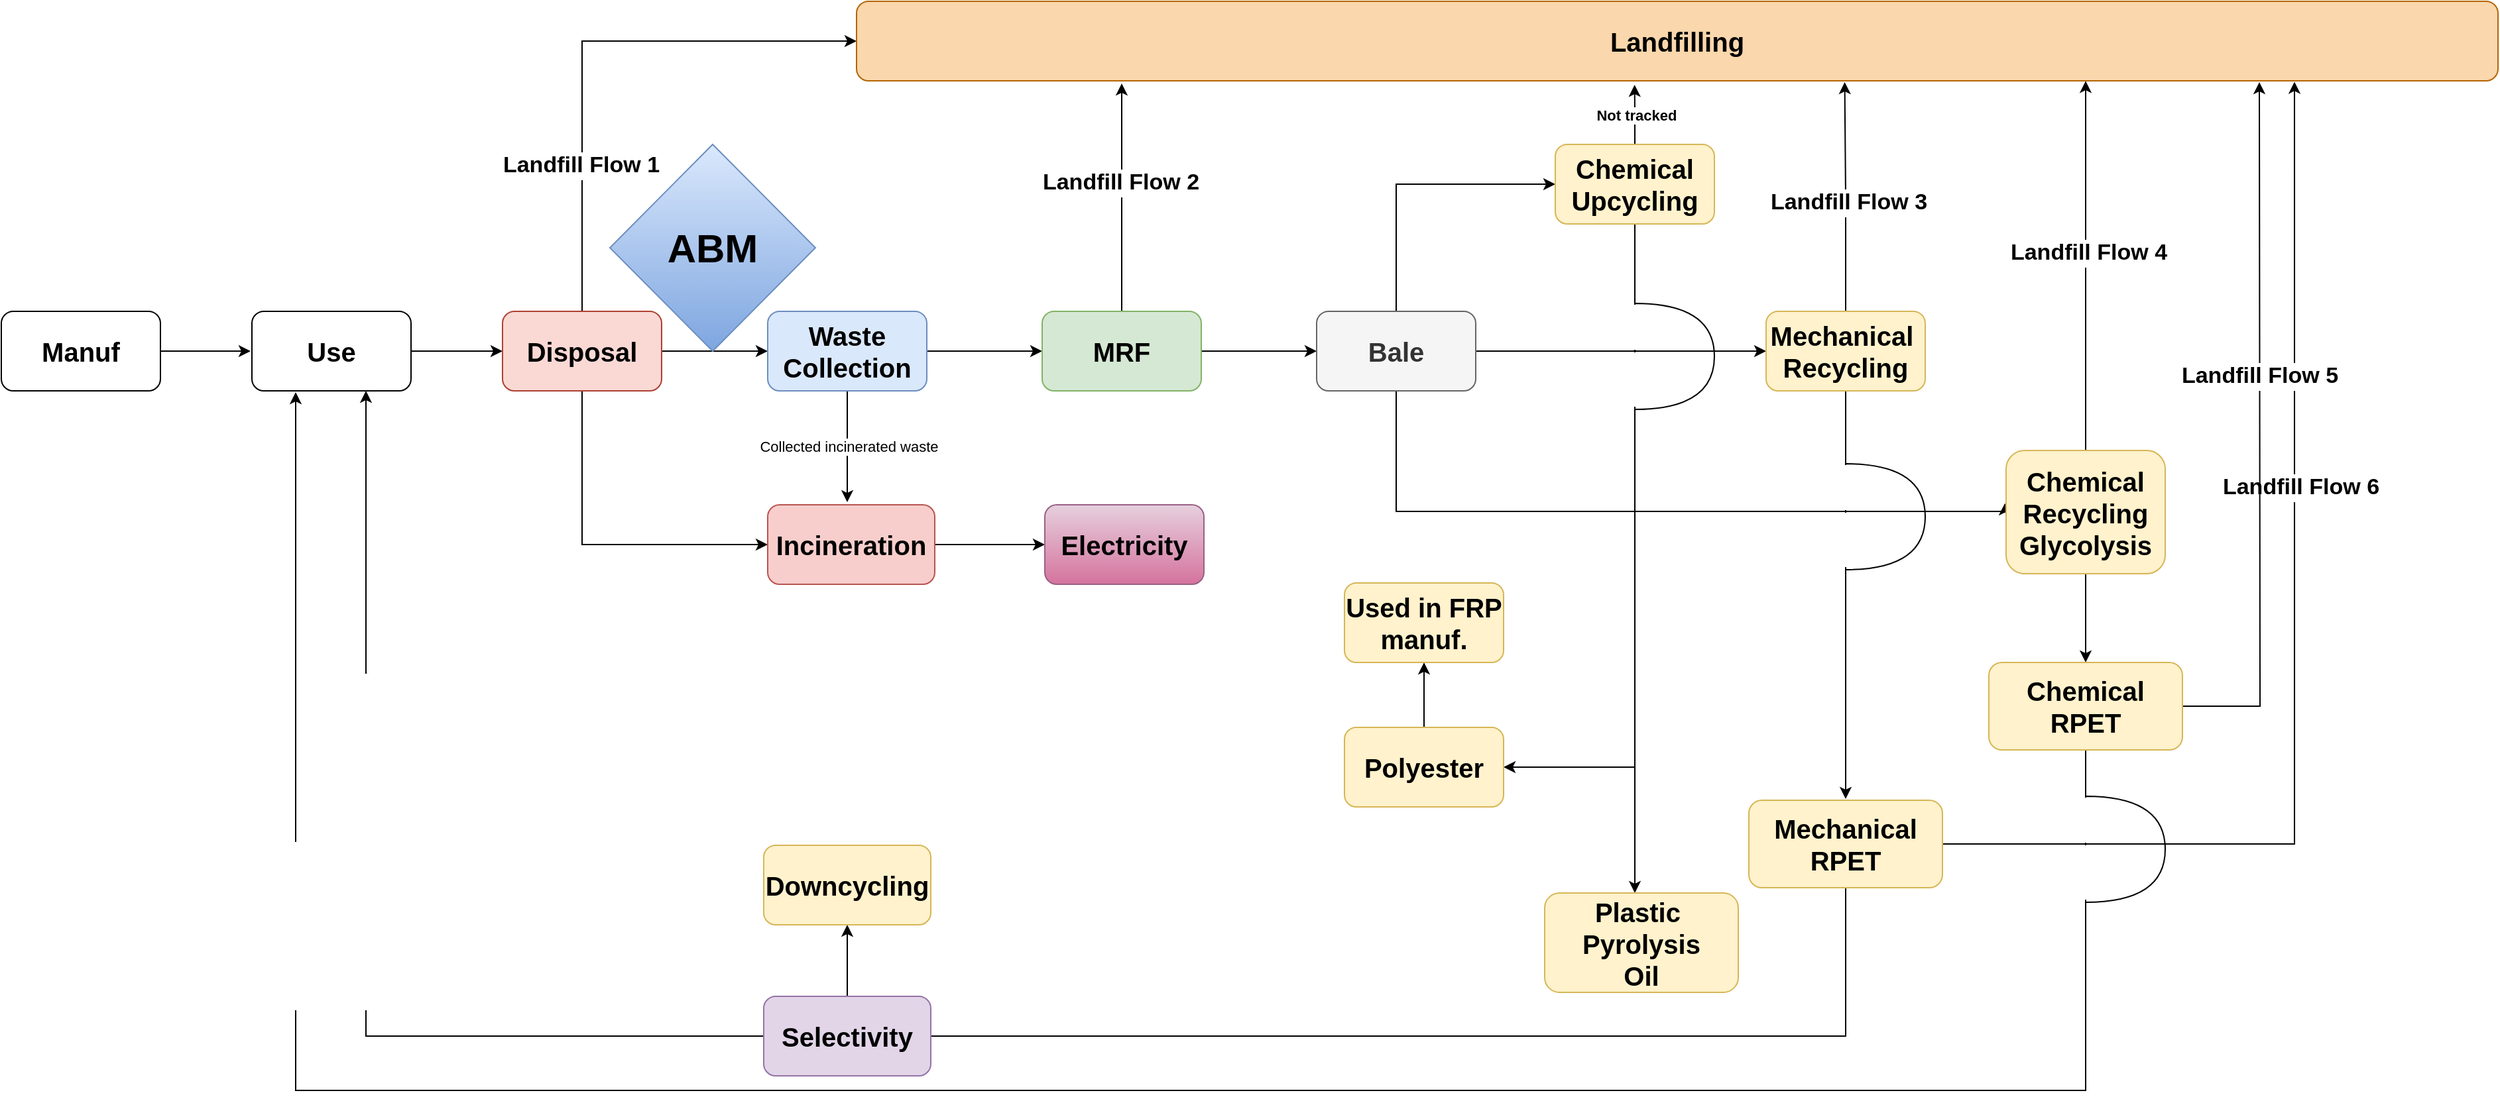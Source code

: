 <mxfile version="20.3.0" type="device"><diagram id="RIcVQEf2kJEXpTSW-b4u" name="Page-1"><mxGraphModel dx="2212" dy="1534" grid="0" gridSize="10" guides="1" tooltips="1" connect="1" arrows="1" fold="1" page="1" pageScale="1" pageWidth="850" pageHeight="1100" math="0" shadow="0"><root><mxCell id="0"/><mxCell id="1" parent="0"/><mxCell id="m8SEwRlr18UaTCKvqi3w-4" style="edgeStyle=orthogonalEdgeStyle;rounded=0;orthogonalLoop=1;jettySize=auto;html=1;" parent="1" source="m8SEwRlr18UaTCKvqi3w-1" edge="1"><mxGeometry relative="1" as="geometry"><mxPoint x="284" y="399" as="targetPoint"/></mxGeometry></mxCell><mxCell id="m8SEwRlr18UaTCKvqi3w-1" value="&lt;font style=&quot;font-size: 20px&quot;&gt;&lt;b&gt;Manuf&lt;/b&gt;&lt;/font&gt;" style="rounded=1;whiteSpace=wrap;html=1;" parent="1" vertex="1"><mxGeometry x="96" y="369" width="120" height="60" as="geometry"/></mxCell><mxCell id="m8SEwRlr18UaTCKvqi3w-5" style="edgeStyle=orthogonalEdgeStyle;rounded=0;orthogonalLoop=1;jettySize=auto;html=1;entryX=0;entryY=0.5;entryDx=0;entryDy=0;" parent="1" source="m8SEwRlr18UaTCKvqi3w-2" target="m8SEwRlr18UaTCKvqi3w-3" edge="1"><mxGeometry relative="1" as="geometry"/></mxCell><mxCell id="m8SEwRlr18UaTCKvqi3w-2" value="&lt;font style=&quot;font-size: 20px&quot;&gt;&lt;b&gt;Use&lt;/b&gt;&lt;/font&gt;" style="rounded=1;whiteSpace=wrap;html=1;" parent="1" vertex="1"><mxGeometry x="285" y="369" width="120" height="60" as="geometry"/></mxCell><mxCell id="m8SEwRlr18UaTCKvqi3w-10" style="edgeStyle=orthogonalEdgeStyle;rounded=0;orthogonalLoop=1;jettySize=auto;html=1;entryX=0;entryY=0.5;entryDx=0;entryDy=0;" parent="1" source="m8SEwRlr18UaTCKvqi3w-3" target="m8SEwRlr18UaTCKvqi3w-6" edge="1"><mxGeometry relative="1" as="geometry"/></mxCell><mxCell id="m8SEwRlr18UaTCKvqi3w-11" style="edgeStyle=orthogonalEdgeStyle;rounded=0;orthogonalLoop=1;jettySize=auto;html=1;entryX=0;entryY=0.5;entryDx=0;entryDy=0;" parent="1" source="m8SEwRlr18UaTCKvqi3w-3" target="m8SEwRlr18UaTCKvqi3w-8" edge="1"><mxGeometry relative="1" as="geometry"><Array as="points"><mxPoint x="534" y="545"/></Array></mxGeometry></mxCell><mxCell id="EY4d_CmeVRCSfLw1MYp2-2" style="edgeStyle=orthogonalEdgeStyle;rounded=0;orthogonalLoop=1;jettySize=auto;html=1;entryX=0;entryY=0.5;entryDx=0;entryDy=0;" parent="1" source="m8SEwRlr18UaTCKvqi3w-3" target="m8SEwRlr18UaTCKvqi3w-7" edge="1"><mxGeometry relative="1" as="geometry"><Array as="points"><mxPoint x="534" y="165"/></Array></mxGeometry></mxCell><mxCell id="SvI5eiA3WThglqbqNqm1-1" value="&lt;b&gt;&lt;font style=&quot;font-size: 17px&quot;&gt;Landfill Flow 1&lt;/font&gt;&lt;/b&gt;" style="edgeLabel;html=1;align=center;verticalAlign=middle;resizable=0;points=[];" parent="EY4d_CmeVRCSfLw1MYp2-2" vertex="1" connectable="0"><mxGeometry x="-0.465" y="1" relative="1" as="geometry"><mxPoint as="offset"/></mxGeometry></mxCell><mxCell id="m8SEwRlr18UaTCKvqi3w-3" value="&lt;font style=&quot;font-size: 20px&quot;&gt;&lt;b&gt;Disposal&lt;/b&gt;&lt;/font&gt;" style="rounded=1;whiteSpace=wrap;html=1;fillColor=#fad9d5;strokeColor=#ae4132;" parent="1" vertex="1"><mxGeometry x="474" y="369" width="120" height="60" as="geometry"/></mxCell><mxCell id="m8SEwRlr18UaTCKvqi3w-15" style="edgeStyle=orthogonalEdgeStyle;rounded=0;orthogonalLoop=1;jettySize=auto;html=1;entryX=0;entryY=0.5;entryDx=0;entryDy=0;" parent="1" source="m8SEwRlr18UaTCKvqi3w-6" target="m8SEwRlr18UaTCKvqi3w-14" edge="1"><mxGeometry relative="1" as="geometry"/></mxCell><mxCell id="9aQ_k65XwakALQ-ypivi-1" value="Collected incinerated waste" style="edgeStyle=orthogonalEdgeStyle;rounded=0;orthogonalLoop=1;jettySize=auto;html=1;" parent="1" source="m8SEwRlr18UaTCKvqi3w-6" edge="1"><mxGeometry relative="1" as="geometry"><mxPoint x="734" y="513" as="targetPoint"/></mxGeometry></mxCell><mxCell id="m8SEwRlr18UaTCKvqi3w-6" value="&lt;font style=&quot;font-size: 20px&quot;&gt;&lt;b&gt;Waste Collection&lt;/b&gt;&lt;/font&gt;" style="rounded=1;whiteSpace=wrap;html=1;fillColor=#dae8fc;strokeColor=#6c8ebf;" parent="1" vertex="1"><mxGeometry x="674" y="369" width="120" height="60" as="geometry"/></mxCell><mxCell id="m8SEwRlr18UaTCKvqi3w-7" value="&lt;font style=&quot;font-size: 20px&quot;&gt;&lt;b&gt;Landfilling&lt;/b&gt;&lt;/font&gt;" style="rounded=1;whiteSpace=wrap;html=1;fillColor=#fad7ac;strokeColor=#b46504;" parent="1" vertex="1"><mxGeometry x="741" y="135" width="1238" height="60" as="geometry"/></mxCell><mxCell id="m8SEwRlr18UaTCKvqi3w-13" style="edgeStyle=orthogonalEdgeStyle;rounded=0;orthogonalLoop=1;jettySize=auto;html=1;" parent="1" source="m8SEwRlr18UaTCKvqi3w-8" target="m8SEwRlr18UaTCKvqi3w-12" edge="1"><mxGeometry relative="1" as="geometry"/></mxCell><mxCell id="m8SEwRlr18UaTCKvqi3w-8" value="&lt;font style=&quot;font-size: 20px&quot;&gt;&lt;b&gt;Incineration&lt;/b&gt;&lt;/font&gt;" style="rounded=1;whiteSpace=wrap;html=1;fillColor=#f8cecc;strokeColor=#b85450;" parent="1" vertex="1"><mxGeometry x="674" y="515" width="126" height="60" as="geometry"/></mxCell><mxCell id="m8SEwRlr18UaTCKvqi3w-12" value="&lt;font style=&quot;font-size: 20px&quot;&gt;&lt;b&gt;Electricity&lt;/b&gt;&lt;/font&gt;" style="rounded=1;whiteSpace=wrap;html=1;fillColor=#e6d0de;gradientColor=#d5739d;strokeColor=#996185;" parent="1" vertex="1"><mxGeometry x="883" y="515" width="120" height="60" as="geometry"/></mxCell><mxCell id="EY4d_CmeVRCSfLw1MYp2-1" style="edgeStyle=orthogonalEdgeStyle;rounded=0;orthogonalLoop=1;jettySize=auto;html=1;" parent="1" source="m8SEwRlr18UaTCKvqi3w-14" edge="1"><mxGeometry relative="1" as="geometry"><mxPoint x="941" y="197" as="targetPoint"/></mxGeometry></mxCell><mxCell id="SvI5eiA3WThglqbqNqm1-2" value="&lt;b&gt;&lt;font style=&quot;font-size: 17px&quot;&gt;Landfill Flow 2&lt;/font&gt;&lt;/b&gt;" style="edgeLabel;html=1;align=center;verticalAlign=middle;resizable=0;points=[];" parent="EY4d_CmeVRCSfLw1MYp2-1" vertex="1" connectable="0"><mxGeometry x="0.128" y="2" relative="1" as="geometry"><mxPoint as="offset"/></mxGeometry></mxCell><mxCell id="EY4d_CmeVRCSfLw1MYp2-4" style="edgeStyle=orthogonalEdgeStyle;rounded=0;orthogonalLoop=1;jettySize=auto;html=1;entryX=0;entryY=0.5;entryDx=0;entryDy=0;" parent="1" source="m8SEwRlr18UaTCKvqi3w-14" target="EY4d_CmeVRCSfLw1MYp2-3" edge="1"><mxGeometry relative="1" as="geometry"/></mxCell><mxCell id="m8SEwRlr18UaTCKvqi3w-14" value="&lt;font style=&quot;font-size: 20px&quot;&gt;&lt;b&gt;MRF&lt;/b&gt;&lt;/font&gt;" style="rounded=1;whiteSpace=wrap;html=1;fillColor=#d5e8d4;strokeColor=#82b366;" parent="1" vertex="1"><mxGeometry x="881" y="369" width="120" height="60" as="geometry"/></mxCell><mxCell id="EY4d_CmeVRCSfLw1MYp2-8" style="edgeStyle=orthogonalEdgeStyle;rounded=0;orthogonalLoop=1;jettySize=auto;html=1;entryX=0;entryY=0.5;entryDx=0;entryDy=0;" parent="1" source="EY4d_CmeVRCSfLw1MYp2-3" target="EY4d_CmeVRCSfLw1MYp2-5" edge="1"><mxGeometry relative="1" as="geometry"><Array as="points"><mxPoint x="1148" y="273"/></Array></mxGeometry></mxCell><mxCell id="EY4d_CmeVRCSfLw1MYp2-9" style="edgeStyle=orthogonalEdgeStyle;rounded=0;orthogonalLoop=1;jettySize=auto;html=1;entryX=0;entryY=0.5;entryDx=0;entryDy=0;" parent="1" source="EY4d_CmeVRCSfLw1MYp2-3" target="EY4d_CmeVRCSfLw1MYp2-6" edge="1"><mxGeometry relative="1" as="geometry"/></mxCell><mxCell id="EY4d_CmeVRCSfLw1MYp2-40" style="edgeStyle=orthogonalEdgeStyle;rounded=0;orthogonalLoop=1;jettySize=auto;html=1;entryX=-0.008;entryY=0.429;entryDx=0;entryDy=0;entryPerimeter=0;" parent="1" source="EY4d_CmeVRCSfLw1MYp2-3" target="EY4d_CmeVRCSfLw1MYp2-7" edge="1"><mxGeometry relative="1" as="geometry"><Array as="points"><mxPoint x="1148" y="520"/></Array></mxGeometry></mxCell><mxCell id="EY4d_CmeVRCSfLw1MYp2-3" value="&lt;span style=&quot;font-size: 20px&quot;&gt;&lt;b&gt;Bale&lt;/b&gt;&lt;/span&gt;" style="rounded=1;whiteSpace=wrap;html=1;fillColor=#f5f5f5;fontColor=#333333;strokeColor=#666666;" parent="1" vertex="1"><mxGeometry x="1088" y="369" width="120" height="60" as="geometry"/></mxCell><mxCell id="EY4d_CmeVRCSfLw1MYp2-11" style="edgeStyle=orthogonalEdgeStyle;rounded=0;orthogonalLoop=1;jettySize=auto;html=1;entryX=0.474;entryY=1.05;entryDx=0;entryDy=0;entryPerimeter=0;" parent="1" source="EY4d_CmeVRCSfLw1MYp2-5" target="m8SEwRlr18UaTCKvqi3w-7" edge="1"><mxGeometry relative="1" as="geometry"/></mxCell><mxCell id="SvI5eiA3WThglqbqNqm1-3" value="&lt;b&gt;Not tracked&lt;/b&gt;" style="edgeLabel;html=1;align=center;verticalAlign=middle;resizable=0;points=[];" parent="EY4d_CmeVRCSfLw1MYp2-11" vertex="1" connectable="0"><mxGeometry x="-0.071" y="-1" relative="1" as="geometry"><mxPoint y="-1" as="offset"/></mxGeometry></mxCell><mxCell id="EY4d_CmeVRCSfLw1MYp2-14" style="edgeStyle=orthogonalEdgeStyle;rounded=0;orthogonalLoop=1;jettySize=auto;html=1;" parent="1" source="EY4d_CmeVRCSfLw1MYp2-5" edge="1"><mxGeometry relative="1" as="geometry"><mxPoint x="1328" y="808" as="targetPoint"/></mxGeometry></mxCell><mxCell id="wrrbROwKhWR1qwdz22U5-3" style="edgeStyle=orthogonalEdgeStyle;rounded=0;orthogonalLoop=1;jettySize=auto;html=1;entryX=1;entryY=0.5;entryDx=0;entryDy=0;" edge="1" parent="1" source="EY4d_CmeVRCSfLw1MYp2-5" target="WZRTOM3MsLwxgLkffJcS-2"><mxGeometry relative="1" as="geometry"><Array as="points"><mxPoint x="1328" y="713"/></Array></mxGeometry></mxCell><mxCell id="EY4d_CmeVRCSfLw1MYp2-5" value="&lt;span style=&quot;font-size: 20px&quot;&gt;&lt;b&gt;Chemical&lt;br&gt;Upcycling&lt;br&gt;&lt;/b&gt;&lt;/span&gt;" style="rounded=1;whiteSpace=wrap;html=1;fillColor=#fff2cc;strokeColor=#d6b656;" parent="1" vertex="1"><mxGeometry x="1268" y="243" width="120" height="60" as="geometry"/></mxCell><mxCell id="EY4d_CmeVRCSfLw1MYp2-12" style="edgeStyle=orthogonalEdgeStyle;rounded=0;orthogonalLoop=1;jettySize=auto;html=1;entryX=0.602;entryY=1.017;entryDx=0;entryDy=0;entryPerimeter=0;" parent="1" source="EY4d_CmeVRCSfLw1MYp2-6" target="m8SEwRlr18UaTCKvqi3w-7" edge="1"><mxGeometry relative="1" as="geometry"/></mxCell><mxCell id="SvI5eiA3WThglqbqNqm1-4" value="&lt;b&gt;&lt;font style=&quot;font-size: 17px&quot;&gt;Landfill Flow 3&lt;/font&gt;&lt;/b&gt;" style="edgeLabel;html=1;align=center;verticalAlign=middle;resizable=0;points=[];" parent="EY4d_CmeVRCSfLw1MYp2-12" vertex="1" connectable="0"><mxGeometry x="-0.056" y="-2" relative="1" as="geometry"><mxPoint as="offset"/></mxGeometry></mxCell><mxCell id="EY4d_CmeVRCSfLw1MYp2-26" style="edgeStyle=orthogonalEdgeStyle;rounded=0;orthogonalLoop=1;jettySize=auto;html=1;" parent="1" source="EY4d_CmeVRCSfLw1MYp2-6" edge="1"><mxGeometry relative="1" as="geometry"><mxPoint x="1487" y="737" as="targetPoint"/></mxGeometry></mxCell><mxCell id="EY4d_CmeVRCSfLw1MYp2-6" value="&lt;b style=&quot;font-size: 20px&quot;&gt;Mechanical&amp;nbsp;&lt;br&gt;Recycling&lt;/b&gt;" style="rounded=1;whiteSpace=wrap;html=1;fillColor=#fff2cc;strokeColor=#d6b656;" parent="1" vertex="1"><mxGeometry x="1427" y="369" width="120" height="60" as="geometry"/></mxCell><mxCell id="EY4d_CmeVRCSfLw1MYp2-13" style="edgeStyle=orthogonalEdgeStyle;rounded=0;orthogonalLoop=1;jettySize=auto;html=1;entryX=0.748;entryY=1.002;entryDx=0;entryDy=0;entryPerimeter=0;" parent="1" source="EY4d_CmeVRCSfLw1MYp2-7" target="m8SEwRlr18UaTCKvqi3w-7" edge="1"><mxGeometry relative="1" as="geometry"><mxPoint x="1668" y="200" as="targetPoint"/><Array as="points"><mxPoint x="1668" y="195"/></Array></mxGeometry></mxCell><mxCell id="SvI5eiA3WThglqbqNqm1-5" value="&lt;b&gt;&lt;font style=&quot;font-size: 17px&quot;&gt;Landfill Flow 4&lt;/font&gt;&lt;/b&gt;" style="edgeLabel;html=1;align=center;verticalAlign=middle;resizable=0;points=[];" parent="EY4d_CmeVRCSfLw1MYp2-13" vertex="1" connectable="0"><mxGeometry x="0.064" y="-2" relative="1" as="geometry"><mxPoint as="offset"/></mxGeometry></mxCell><mxCell id="EY4d_CmeVRCSfLw1MYp2-30" style="edgeStyle=orthogonalEdgeStyle;rounded=0;orthogonalLoop=1;jettySize=auto;html=1;" parent="1" source="EY4d_CmeVRCSfLw1MYp2-7" target="EY4d_CmeVRCSfLw1MYp2-29" edge="1"><mxGeometry relative="1" as="geometry"/></mxCell><mxCell id="EY4d_CmeVRCSfLw1MYp2-7" value="&lt;span style=&quot;font-size: 20px&quot;&gt;&lt;b&gt;Chemical Recycling&lt;br&gt;Glycolysis&lt;br&gt;&lt;/b&gt;&lt;/span&gt;" style="rounded=1;whiteSpace=wrap;html=1;fillColor=#fff2cc;strokeColor=#d6b656;" parent="1" vertex="1"><mxGeometry x="1608" y="474" width="120" height="93" as="geometry"/></mxCell><mxCell id="EY4d_CmeVRCSfLw1MYp2-19" value="" style="group" parent="1" vertex="1" connectable="0"><mxGeometry x="1323" y="363" width="73" height="80" as="geometry"/></mxCell><mxCell id="EY4d_CmeVRCSfLw1MYp2-15" value="" style="shape=or;whiteSpace=wrap;html=1;" parent="EY4d_CmeVRCSfLw1MYp2-19" vertex="1"><mxGeometry x="5" width="60" height="80" as="geometry"/></mxCell><mxCell id="EY4d_CmeVRCSfLw1MYp2-16" value="" style="rounded=0;whiteSpace=wrap;html=1;strokeColor=none;" parent="EY4d_CmeVRCSfLw1MYp2-19" vertex="1"><mxGeometry x="2" y="1" width="8" height="34" as="geometry"/></mxCell><mxCell id="EY4d_CmeVRCSfLw1MYp2-17" value="" style="rounded=0;whiteSpace=wrap;html=1;strokeColor=none;" parent="EY4d_CmeVRCSfLw1MYp2-19" vertex="1"><mxGeometry x="1" y="37" width="8" height="41" as="geometry"/></mxCell><mxCell id="EY4d_CmeVRCSfLw1MYp2-18" value="" style="endArrow=none;html=1;" parent="EY4d_CmeVRCSfLw1MYp2-19" edge="1"><mxGeometry width="50" height="50" relative="1" as="geometry"><mxPoint y="36" as="sourcePoint"/><mxPoint x="73" y="36" as="targetPoint"/></mxGeometry></mxCell><mxCell id="EY4d_CmeVRCSfLw1MYp2-20" value="&lt;span style=&quot;font-size: 20px&quot;&gt;&lt;b&gt;Plastic&amp;nbsp;&lt;br&gt;Pyrolysis&lt;br&gt;Oil&lt;br&gt;&lt;/b&gt;&lt;/span&gt;" style="rounded=1;whiteSpace=wrap;html=1;fillColor=#fff2cc;strokeColor=#d6b656;" parent="1" vertex="1"><mxGeometry x="1260" y="808" width="146" height="75" as="geometry"/></mxCell><mxCell id="EY4d_CmeVRCSfLw1MYp2-21" value="" style="group" parent="1" vertex="1" connectable="0"><mxGeometry x="1482" y="484" width="73" height="80" as="geometry"/></mxCell><mxCell id="EY4d_CmeVRCSfLw1MYp2-22" value="" style="shape=or;whiteSpace=wrap;html=1;" parent="EY4d_CmeVRCSfLw1MYp2-21" vertex="1"><mxGeometry x="5" width="60" height="80" as="geometry"/></mxCell><mxCell id="EY4d_CmeVRCSfLw1MYp2-23" value="" style="rounded=0;whiteSpace=wrap;html=1;strokeColor=none;" parent="EY4d_CmeVRCSfLw1MYp2-21" vertex="1"><mxGeometry x="2" y="1" width="8" height="34" as="geometry"/></mxCell><mxCell id="EY4d_CmeVRCSfLw1MYp2-24" value="" style="rounded=0;whiteSpace=wrap;html=1;strokeColor=none;" parent="EY4d_CmeVRCSfLw1MYp2-21" vertex="1"><mxGeometry x="1" y="37" width="8" height="41" as="geometry"/></mxCell><mxCell id="EY4d_CmeVRCSfLw1MYp2-25" value="" style="endArrow=none;html=1;" parent="EY4d_CmeVRCSfLw1MYp2-21" edge="1"><mxGeometry width="50" height="50" relative="1" as="geometry"><mxPoint y="36" as="sourcePoint"/><mxPoint x="73" y="36" as="targetPoint"/></mxGeometry></mxCell><mxCell id="EY4d_CmeVRCSfLw1MYp2-32" style="edgeStyle=orthogonalEdgeStyle;rounded=0;orthogonalLoop=1;jettySize=auto;html=1;entryX=0.876;entryY=1.012;entryDx=0;entryDy=0;entryPerimeter=0;" parent="1" source="EY4d_CmeVRCSfLw1MYp2-27" target="m8SEwRlr18UaTCKvqi3w-7" edge="1"><mxGeometry relative="1" as="geometry"><mxPoint x="1826" y="197" as="targetPoint"/><Array as="points"><mxPoint x="1826" y="771"/></Array></mxGeometry></mxCell><mxCell id="SvI5eiA3WThglqbqNqm1-7" value="&lt;b&gt;&lt;font style=&quot;font-size: 17px&quot;&gt;Landfill Flow 6&lt;/font&gt;&lt;/b&gt;" style="edgeLabel;html=1;align=center;verticalAlign=middle;resizable=0;points=[];" parent="EY4d_CmeVRCSfLw1MYp2-32" vertex="1" connectable="0"><mxGeometry x="0.271" y="-4" relative="1" as="geometry"><mxPoint as="offset"/></mxGeometry></mxCell><mxCell id="EY4d_CmeVRCSfLw1MYp2-33" style="edgeStyle=orthogonalEdgeStyle;rounded=0;orthogonalLoop=1;jettySize=auto;html=1;" parent="1" source="EY4d_CmeVRCSfLw1MYp2-27" edge="1"><mxGeometry relative="1" as="geometry"><mxPoint x="371" y="429" as="targetPoint"/><Array as="points"><mxPoint x="1487" y="916"/><mxPoint x="371" y="916"/></Array></mxGeometry></mxCell><mxCell id="EY4d_CmeVRCSfLw1MYp2-27" value="&lt;span style=&quot;font-size: 20px&quot;&gt;&lt;b&gt;Mechanical RPET&lt;br&gt;&lt;/b&gt;&lt;/span&gt;" style="rounded=1;whiteSpace=wrap;html=1;fillColor=#fff2cc;strokeColor=#d6b656;" parent="1" vertex="1"><mxGeometry x="1414" y="738" width="146" height="66" as="geometry"/></mxCell><mxCell id="EY4d_CmeVRCSfLw1MYp2-31" style="edgeStyle=orthogonalEdgeStyle;rounded=0;orthogonalLoop=1;jettySize=auto;html=1;" parent="1" source="EY4d_CmeVRCSfLw1MYp2-29" edge="1"><mxGeometry relative="1" as="geometry"><mxPoint x="1799" y="196" as="targetPoint"/></mxGeometry></mxCell><mxCell id="SvI5eiA3WThglqbqNqm1-6" value="&lt;b&gt;&lt;font style=&quot;font-size: 17px&quot;&gt;Landfill Flow 5&lt;/font&gt;&lt;/b&gt;" style="edgeLabel;html=1;align=center;verticalAlign=middle;resizable=0;points=[];" parent="EY4d_CmeVRCSfLw1MYp2-31" vertex="1" connectable="0"><mxGeometry x="0.161" relative="1" as="geometry"><mxPoint as="offset"/></mxGeometry></mxCell><mxCell id="EY4d_CmeVRCSfLw1MYp2-34" style="edgeStyle=orthogonalEdgeStyle;rounded=0;orthogonalLoop=1;jettySize=auto;html=1;" parent="1" source="EY4d_CmeVRCSfLw1MYp2-29" edge="1"><mxGeometry relative="1" as="geometry"><mxPoint x="318" y="430" as="targetPoint"/><Array as="points"><mxPoint x="1668" y="957"/><mxPoint x="318" y="957"/></Array></mxGeometry></mxCell><mxCell id="EY4d_CmeVRCSfLw1MYp2-29" value="&lt;span style=&quot;font-size: 20px&quot;&gt;&lt;b&gt;Chemical RPET&lt;br&gt;&lt;/b&gt;&lt;/span&gt;" style="rounded=1;whiteSpace=wrap;html=1;fillColor=#fff2cc;strokeColor=#d6b656;" parent="1" vertex="1"><mxGeometry x="1595" y="634" width="146" height="66" as="geometry"/></mxCell><mxCell id="EY4d_CmeVRCSfLw1MYp2-35" value="" style="group" parent="1" vertex="1" connectable="0"><mxGeometry x="1663" y="735" width="73" height="80" as="geometry"/></mxCell><mxCell id="EY4d_CmeVRCSfLw1MYp2-36" value="" style="shape=or;whiteSpace=wrap;html=1;" parent="EY4d_CmeVRCSfLw1MYp2-35" vertex="1"><mxGeometry x="5" width="60" height="80" as="geometry"/></mxCell><mxCell id="EY4d_CmeVRCSfLw1MYp2-37" value="" style="rounded=0;whiteSpace=wrap;html=1;strokeColor=none;" parent="EY4d_CmeVRCSfLw1MYp2-35" vertex="1"><mxGeometry x="2" y="1" width="8" height="34" as="geometry"/></mxCell><mxCell id="EY4d_CmeVRCSfLw1MYp2-38" value="" style="rounded=0;whiteSpace=wrap;html=1;strokeColor=none;" parent="EY4d_CmeVRCSfLw1MYp2-35" vertex="1"><mxGeometry x="1" y="37" width="8" height="41" as="geometry"/></mxCell><mxCell id="EY4d_CmeVRCSfLw1MYp2-39" value="" style="endArrow=none;html=1;" parent="EY4d_CmeVRCSfLw1MYp2-35" edge="1"><mxGeometry width="50" height="50" relative="1" as="geometry"><mxPoint y="36" as="sourcePoint"/><mxPoint x="73" y="36" as="targetPoint"/></mxGeometry></mxCell><mxCell id="wrrbROwKhWR1qwdz22U5-2" style="edgeStyle=orthogonalEdgeStyle;rounded=0;orthogonalLoop=1;jettySize=auto;html=1;entryX=0.5;entryY=1;entryDx=0;entryDy=0;" edge="1" parent="1" source="WZRTOM3MsLwxgLkffJcS-2" target="wrrbROwKhWR1qwdz22U5-1"><mxGeometry relative="1" as="geometry"/></mxCell><mxCell id="WZRTOM3MsLwxgLkffJcS-2" value="&lt;span style=&quot;font-size: 20px&quot;&gt;&lt;b&gt;Polyester&lt;br&gt;&lt;/b&gt;&lt;/span&gt;" style="rounded=1;whiteSpace=wrap;html=1;fillColor=#fff2cc;strokeColor=#d6b656;" parent="1" vertex="1"><mxGeometry x="1109" y="683" width="120" height="60" as="geometry"/></mxCell><mxCell id="wrrbROwKhWR1qwdz22U5-1" value="&lt;span style=&quot;font-size: 20px&quot;&gt;&lt;b&gt;Used in FRP manuf.&lt;br&gt;&lt;/b&gt;&lt;/span&gt;" style="rounded=1;whiteSpace=wrap;html=1;fillColor=#fff2cc;strokeColor=#d6b656;" vertex="1" parent="1"><mxGeometry x="1109" y="574" width="120" height="60" as="geometry"/></mxCell><mxCell id="wrrbROwKhWR1qwdz22U5-4" value="&lt;b&gt;&lt;font style=&quot;font-size: 30px;&quot;&gt;ABM&lt;/font&gt;&lt;/b&gt;" style="rhombus;whiteSpace=wrap;html=1;fillColor=#dae8fc;gradientColor=#7ea6e0;strokeColor=#6c8ebf;" vertex="1" parent="1"><mxGeometry x="555" y="243" width="155" height="156" as="geometry"/></mxCell><mxCell id="wrrbROwKhWR1qwdz22U5-8" style="edgeStyle=orthogonalEdgeStyle;rounded=0;orthogonalLoop=1;jettySize=auto;html=1;entryX=0.5;entryY=1;entryDx=0;entryDy=0;fontSize=30;" edge="1" parent="1" source="wrrbROwKhWR1qwdz22U5-6" target="wrrbROwKhWR1qwdz22U5-7"><mxGeometry relative="1" as="geometry"/></mxCell><mxCell id="wrrbROwKhWR1qwdz22U5-6" value="&lt;font style=&quot;font-size: 20px&quot;&gt;&lt;b&gt;Selectivity&lt;/b&gt;&lt;/font&gt;" style="rounded=1;whiteSpace=wrap;html=1;fillColor=#e1d5e7;strokeColor=#9673a6;" vertex="1" parent="1"><mxGeometry x="671" y="886" width="126" height="60" as="geometry"/></mxCell><mxCell id="wrrbROwKhWR1qwdz22U5-7" value="&lt;font style=&quot;font-size: 20px&quot;&gt;&lt;b&gt;Downcycling&lt;/b&gt;&lt;/font&gt;" style="rounded=1;whiteSpace=wrap;html=1;fillColor=#fff2cc;strokeColor=#d6b656;" vertex="1" parent="1"><mxGeometry x="671" y="772" width="126" height="60" as="geometry"/></mxCell></root></mxGraphModel></diagram></mxfile>